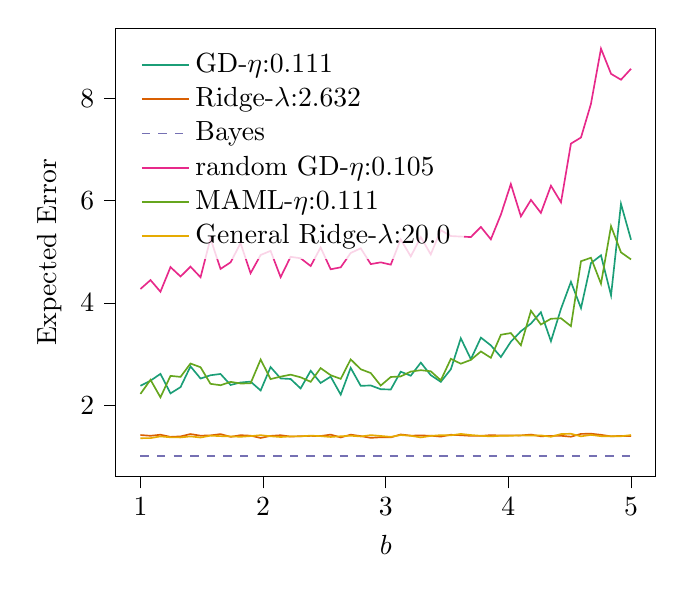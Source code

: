 % This file was created with tikzplotlib v0.10.1.
\begin{tikzpicture}

\definecolor{chocolate217952}{RGB}{217,95,2}
\definecolor{darkcyan27158119}{RGB}{27,158,119}
\definecolor{darkgray176}{RGB}{176,176,176}
\definecolor{deeppink23141138}{RGB}{231,41,138}
\definecolor{lightslategray117112179}{RGB}{117,112,179}
\definecolor{olivedrab10216630}{RGB}{102,166,30}
\definecolor{orange2301712}{RGB}{230,171,2}

\begin{axis}[
legend cell align={left},
legend style={
  fill opacity=0.8,
  draw opacity=1,
  text opacity=1,
  at={(0.03,0.97)},
  anchor=north west,
  draw=none
},
tick align=outside,
tick pos=left,
x grid style={darkgray176},
xlabel={\(\displaystyle b\)},
xmin=0.8, xmax=5.2,
xtick style={color=black},
y grid style={darkgray176},
ylabel={Expected Error},
ymin=0.601, ymax=9.377,
ytick style={color=black}
]
\addplot [semithick, darkcyan27158119]
table {%
1 2.378
1.082 2.478
1.163 2.611
1.245 2.229
1.327 2.352
1.408 2.758
1.49 2.52
1.571 2.584
1.653 2.609
1.735 2.394
1.816 2.442
1.898 2.459
1.98 2.286
2.061 2.744
2.143 2.522
2.224 2.511
2.306 2.326
2.388 2.672
2.469 2.433
2.551 2.557
2.633 2.205
2.714 2.729
2.796 2.377
2.878 2.384
2.959 2.311
3.041 2.305
3.122 2.654
3.204 2.575
3.286 2.831
3.367 2.586
3.449 2.455
3.531 2.702
3.612 3.308
3.694 2.899
3.776 3.321
3.857 3.169
3.939 2.941
4.02 3.24
4.102 3.446
4.184 3.596
4.265 3.818
4.347 3.251
4.429 3.885
4.51 4.413
4.592 3.898
4.673 4.779
4.755 4.931
4.837 4.147
4.918 5.939
5 5.237
};
\addlegendentry{GD-$\eta$:0.111}
\addplot [semithick, chocolate217952]
table {%
1 1.414
1.082 1.399
1.163 1.42
1.245 1.378
1.327 1.387
1.408 1.433
1.49 1.401
1.571 1.407
1.653 1.432
1.735 1.378
1.816 1.411
1.898 1.401
1.98 1.357
2.061 1.397
2.143 1.41
2.224 1.384
2.306 1.391
2.388 1.397
2.469 1.394
2.551 1.422
2.633 1.367
2.714 1.421
2.796 1.393
2.878 1.359
2.959 1.371
3.041 1.368
3.122 1.425
3.204 1.402
3.286 1.405
3.367 1.401
3.449 1.383
3.531 1.419
3.612 1.41
3.694 1.398
3.776 1.397
3.857 1.412
3.939 1.404
4.02 1.407
4.102 1.406
4.184 1.423
4.265 1.389
4.347 1.398
4.429 1.399
4.51 1.381
4.592 1.436
4.673 1.44
4.755 1.418
4.837 1.388
4.918 1.398
5 1.393
};
\addlegendentry{Ridge-$\lambda$:2.632}
\addplot [semithick, lightslategray117112179, dashed]
table {%
1 1.0
1.082 1.0
1.163 1.0
1.245 1.0
1.327 1.0
1.408 1.0
1.49 1.0
1.571 1.0
1.653 1.0
1.735 1.0
1.816 1.0
1.898 1.0
1.98 1.0
2.061 1.0
2.143 1.0
2.224 1.0
2.306 1.0
2.388 1.0
2.469 1.0
2.551 1.0
2.633 1.0
2.714 1.0
2.796 1.0
2.878 1.0
2.959 1.0
3.041 1.0
3.122 1.0
3.204 1.0
3.286 1.0
3.367 1.0
3.449 1.0
3.531 1.0
3.612 1.0
3.694 1.0
3.776 1.0
3.857 1.0
3.939 1.0
4.02 1.0
4.102 1.0
4.184 1.0
4.265 1.0
4.347 1.0
4.429 1.0
4.51 1.0
4.592 1.0
4.673 1.0
4.755 1.0
4.837 1.0
4.918 1.0
5 1.0
};
\addlegendentry{Bayes}
\addplot [semithick, deeppink23141138]
table {%
1 4.273
1.082 4.447
1.163 4.219
1.245 4.701
1.327 4.517
1.408 4.71
1.49 4.502
1.571 5.261
1.653 4.666
1.735 4.794
1.816 5.169
1.898 4.582
1.98 4.938
2.061 5.019
2.143 4.504
2.224 4.902
2.306 4.874
2.388 4.722
2.469 5.085
2.551 4.658
2.633 4.697
2.714 4.977
2.796 5.069
2.878 4.76
2.959 4.794
3.041 4.749
3.122 5.243
3.204 4.911
3.286 5.287
3.367 4.95
3.449 5.425
3.531 5.309
3.612 5.299
3.694 5.289
3.776 5.486
3.857 5.245
3.939 5.73
4.02 6.327
4.102 5.694
4.184 6.016
4.265 5.762
4.347 6.294
4.429 5.969
4.51 7.118
4.592 7.238
4.673 7.894
4.755 8.978
4.837 8.484
4.918 8.369
5 8.583
};
\addlegendentry{random GD-$\eta$:0.105}
\addplot [semithick, olivedrab10216630]
table {%
1 2.219
1.082 2.495
1.163 2.152
1.245 2.572
1.327 2.552
1.408 2.814
1.49 2.741
1.571 2.416
1.653 2.389
1.735 2.455
1.816 2.423
1.898 2.426
1.98 2.892
2.061 2.509
2.143 2.557
2.224 2.596
2.306 2.544
2.388 2.456
2.469 2.724
2.551 2.585
2.633 2.513
2.714 2.895
2.796 2.702
2.878 2.627
2.959 2.382
3.041 2.55
3.122 2.561
3.204 2.656
3.286 2.683
3.367 2.662
3.449 2.485
3.531 2.906
3.612 2.81
3.694 2.885
3.776 3.05
3.857 2.926
3.939 3.377
4.02 3.41
4.102 3.171
4.184 3.846
4.265 3.577
4.347 3.69
4.429 3.699
4.51 3.545
4.592 4.816
4.673 4.884
4.755 4.376
4.837 5.502
4.918 4.99
5 4.851
};
\addlegendentry{MAML-$\eta$:0.111}
\addplot [semithick, orange2301712]
table {%
1 1.352
1.082 1.354
1.163 1.387
1.245 1.369
1.327 1.367
1.408 1.387
1.49 1.365
1.571 1.402
1.653 1.392
1.735 1.388
1.816 1.379
1.898 1.393
1.98 1.411
2.061 1.39
2.143 1.375
2.224 1.387
2.306 1.388
2.388 1.402
2.469 1.392
2.551 1.376
2.633 1.39
2.714 1.4
2.796 1.386
2.878 1.412
2.959 1.396
3.041 1.378
3.122 1.413
3.204 1.399
3.286 1.367
3.367 1.397
3.449 1.412
3.531 1.408
3.612 1.436
3.694 1.414
3.776 1.399
3.857 1.387
3.939 1.4
4.02 1.399
4.102 1.408
4.184 1.403
4.265 1.407
4.347 1.38
4.429 1.433
4.51 1.439
4.592 1.388
4.673 1.417
4.755 1.391
4.837 1.391
4.918 1.39
5 1.414
};
\addlegendentry{General Ridge-$\lambda$:20.0}
\end{axis}

\end{tikzpicture}
